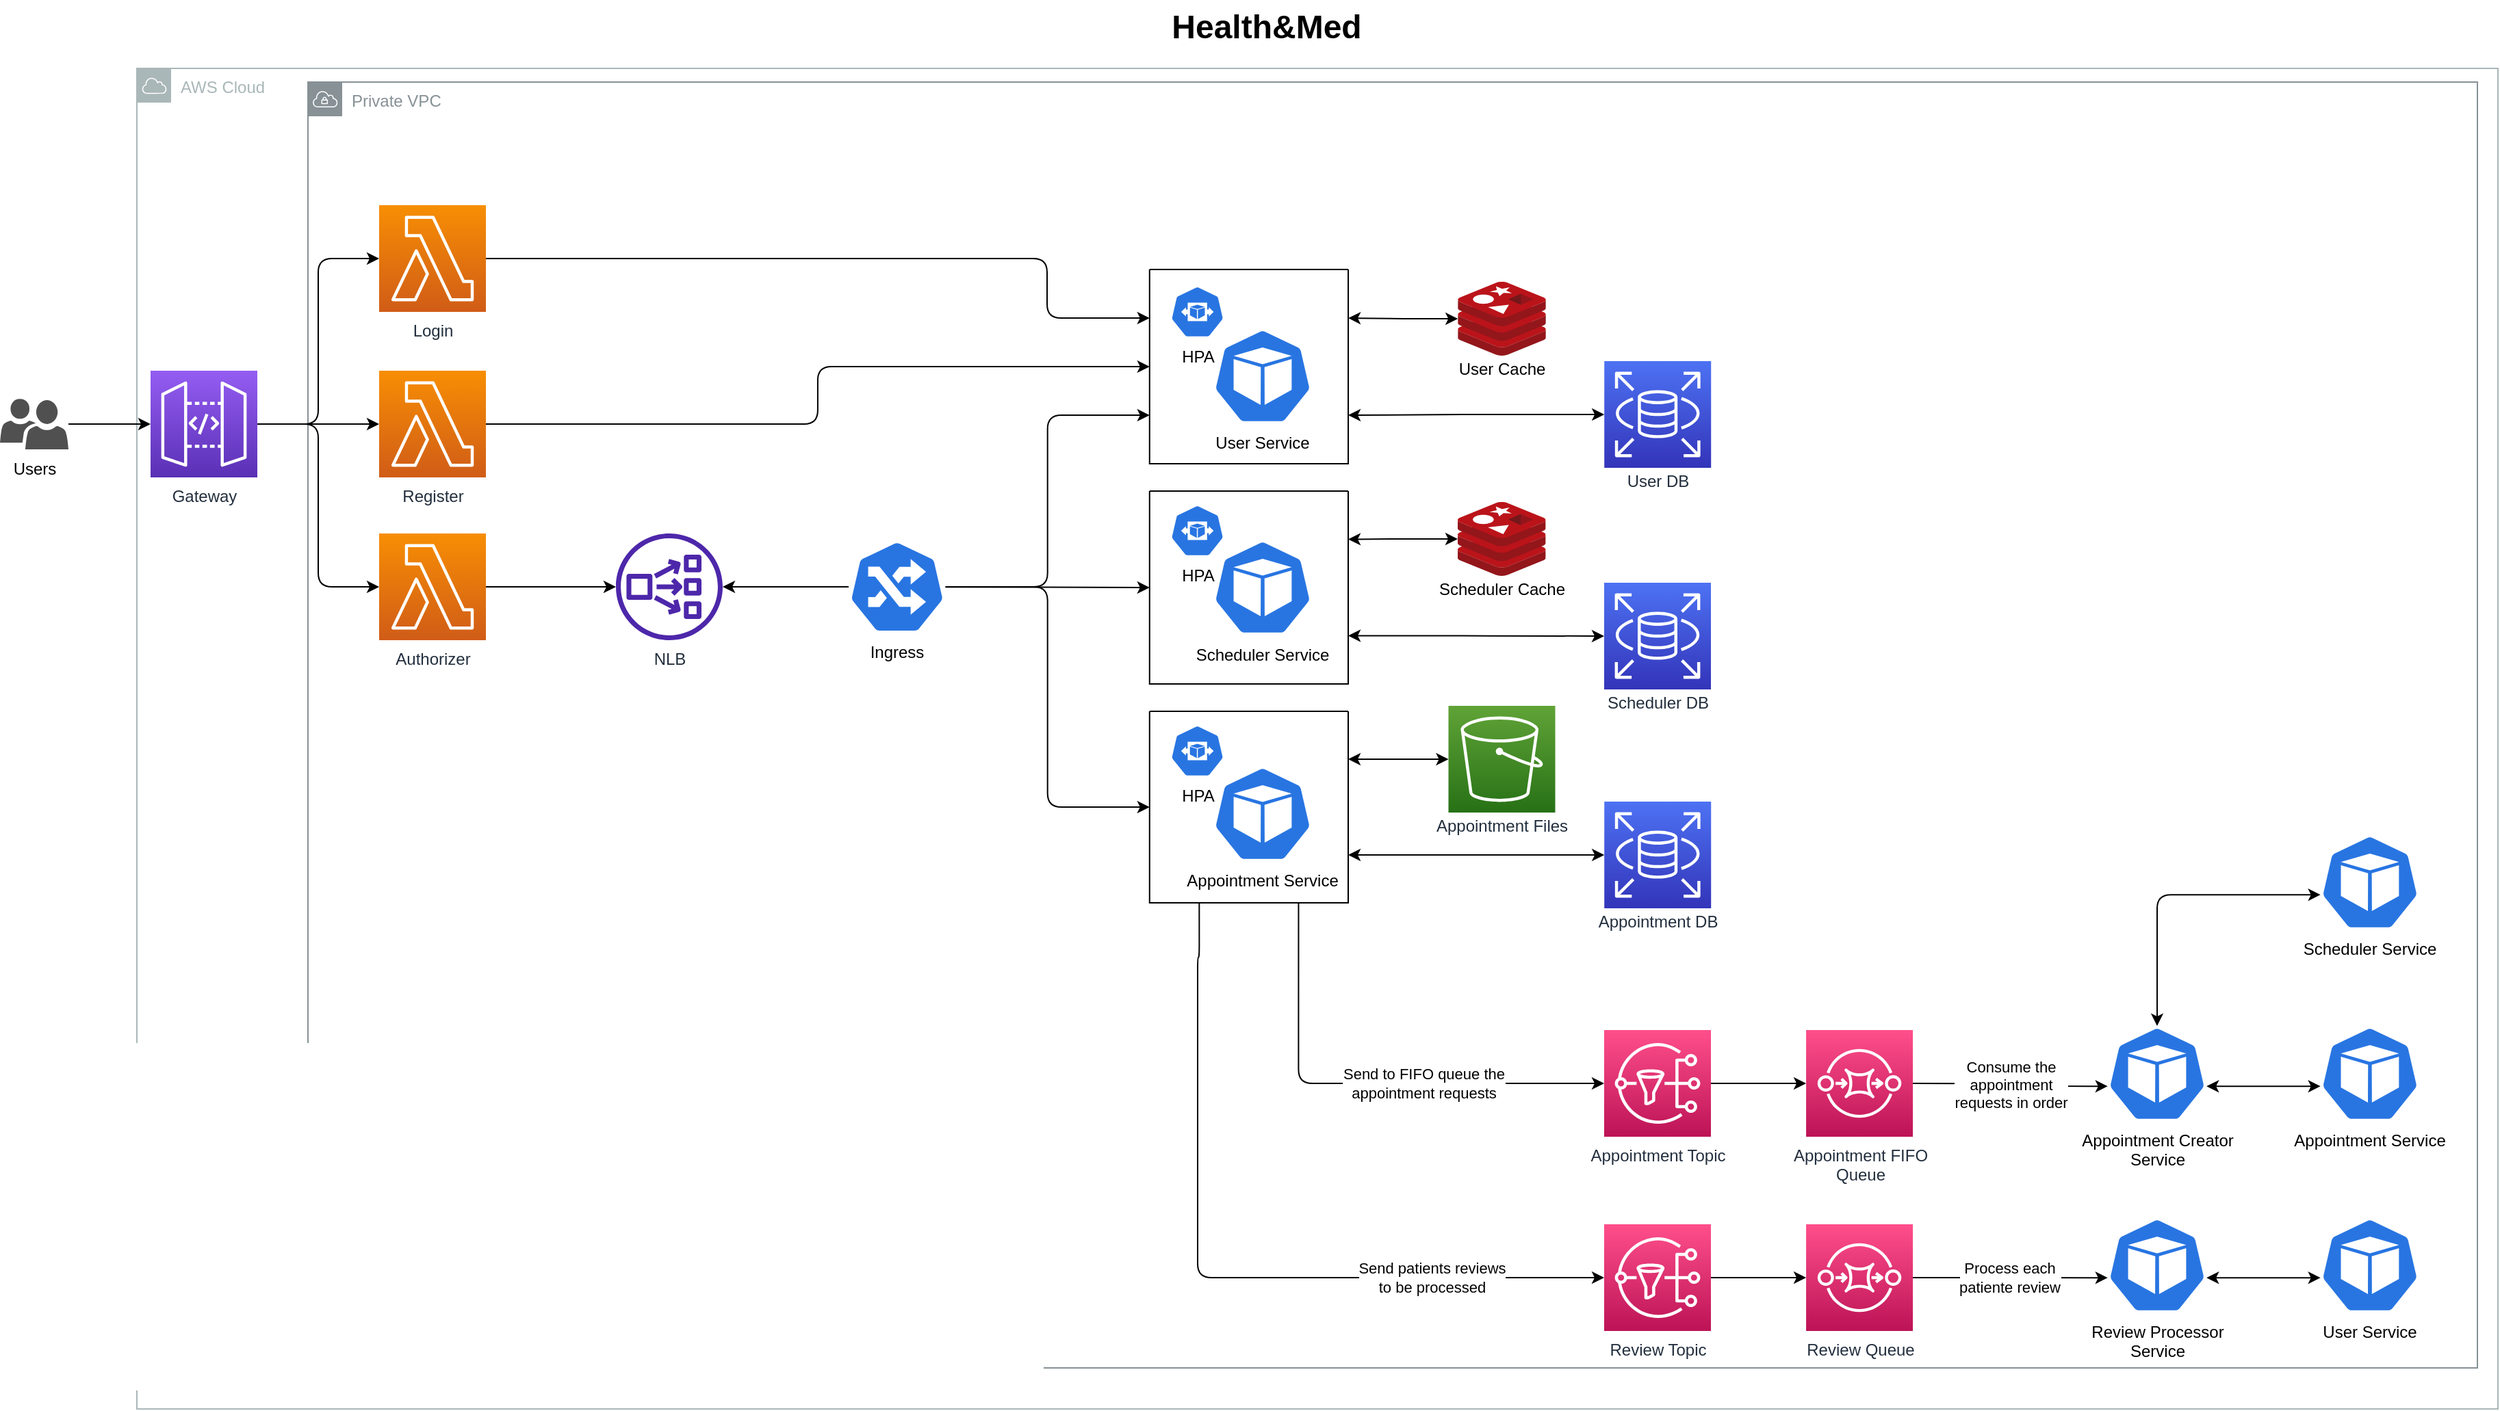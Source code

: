 <mxfile scale="1" border="10">
    <diagram id="gdUvleXatDT4JzoaOzgu" name="Arquitetura">
        <mxGraphModel dx="1777" dy="993" grid="1" gridSize="10" guides="1" tooltips="1" connect="1" arrows="1" fold="1" page="1" pageScale="1" pageWidth="850" pageHeight="1100" background="#ffffff" math="0" shadow="0">
            <root>
                <mxCell id="0"/>
                <mxCell id="1" parent="0"/>
                <mxCell id="h52EhWeXdkFsN7Ld-P_R-19" value="AWS Cloud" style="sketch=0;outlineConnect=0;gradientColor=none;html=1;whiteSpace=wrap;fontSize=12;fontStyle=0;shape=mxgraph.aws4.group;grIcon=mxgraph.aws4.group_aws_cloud;strokeColor=#AAB7B8;fillColor=none;verticalAlign=top;align=left;spacingLeft=30;fontColor=#AAB7B8;dashed=0;labelBackgroundColor=default;rounded=1;movable=1;resizable=1;rotatable=1;deletable=1;editable=1;connectable=1;" parent="1" vertex="1">
                    <mxGeometry x="125" y="50" width="1725" height="980" as="geometry"/>
                </mxCell>
                <mxCell id="h52EhWeXdkFsN7Ld-P_R-20" value="Private VPC" style="sketch=0;outlineConnect=0;gradientColor=none;html=1;whiteSpace=wrap;fontSize=12;fontStyle=0;shape=mxgraph.aws4.group;grIcon=mxgraph.aws4.group_vpc;strokeColor=#879196;fillColor=none;verticalAlign=top;align=left;spacingLeft=30;fontColor=#879196;dashed=0;labelBackgroundColor=default;rounded=1;movable=1;resizable=1;rotatable=1;deletable=1;editable=1;connectable=1;" parent="1" vertex="1">
                    <mxGeometry x="250" y="60" width="1585" height="940" as="geometry"/>
                </mxCell>
                <mxCell id="2" value="Health&amp;amp;Med" style="text;strokeColor=none;fillColor=none;html=1;fontSize=24;fontStyle=1;verticalAlign=middle;align=center;rounded=1;" parent="1" vertex="1">
                    <mxGeometry x="900" width="100" height="40" as="geometry"/>
                </mxCell>
                <mxCell id="h52EhWeXdkFsN7Ld-P_R-56" style="edgeStyle=orthogonalEdgeStyle;curved=1;html=1;entryX=0;entryY=0.5;entryDx=0;entryDy=0;entryPerimeter=0;rounded=1;" parent="1" source="h52EhWeXdkFsN7Ld-P_R-12" target="h52EhWeXdkFsN7Ld-P_R-22" edge="1">
                    <mxGeometry relative="1" as="geometry"/>
                </mxCell>
                <mxCell id="h52EhWeXdkFsN7Ld-P_R-12" value="Users" style="sketch=0;pointerEvents=1;shadow=0;dashed=0;html=1;strokeColor=none;labelPosition=center;verticalLabelPosition=bottom;verticalAlign=top;align=center;fillColor=#505050;shape=mxgraph.mscae.intune.user_group;labelBackgroundColor=default;rounded=1;" parent="1" vertex="1">
                    <mxGeometry x="25" y="291.5" width="50" height="37" as="geometry"/>
                </mxCell>
                <mxCell id="h52EhWeXdkFsN7Ld-P_R-26" style="edgeStyle=orthogonalEdgeStyle;curved=1;html=1;entryX=0;entryY=0.5;entryDx=0;entryDy=0;entryPerimeter=0;rounded=1;" parent="1" source="h52EhWeXdkFsN7Ld-P_R-22" target="h52EhWeXdkFsN7Ld-P_R-23" edge="1">
                    <mxGeometry relative="1" as="geometry"/>
                </mxCell>
                <mxCell id="h52EhWeXdkFsN7Ld-P_R-27" style="edgeStyle=orthogonalEdgeStyle;html=1;entryX=0;entryY=0.5;entryDx=0;entryDy=0;entryPerimeter=0;rounded=1;" parent="1" source="h52EhWeXdkFsN7Ld-P_R-22" target="h52EhWeXdkFsN7Ld-P_R-25" edge="1">
                    <mxGeometry relative="1" as="geometry"/>
                </mxCell>
                <mxCell id="h52EhWeXdkFsN7Ld-P_R-28" style="edgeStyle=orthogonalEdgeStyle;html=1;entryX=0;entryY=0.5;entryDx=0;entryDy=0;entryPerimeter=0;rounded=1;" parent="1" source="h52EhWeXdkFsN7Ld-P_R-22" target="h52EhWeXdkFsN7Ld-P_R-24" edge="1">
                    <mxGeometry relative="1" as="geometry"/>
                </mxCell>
                <mxCell id="h52EhWeXdkFsN7Ld-P_R-22" value="Gateway" style="sketch=0;points=[[0,0,0],[0.25,0,0],[0.5,0,0],[0.75,0,0],[1,0,0],[0,1,0],[0.25,1,0],[0.5,1,0],[0.75,1,0],[1,1,0],[0,0.25,0],[0,0.5,0],[0,0.75,0],[1,0.25,0],[1,0.5,0],[1,0.75,0]];outlineConnect=0;fontColor=#232F3E;gradientColor=#945DF2;gradientDirection=north;fillColor=#5A30B5;strokeColor=#ffffff;dashed=0;verticalLabelPosition=bottom;verticalAlign=top;align=center;html=1;fontSize=12;fontStyle=0;aspect=fixed;shape=mxgraph.aws4.resourceIcon;resIcon=mxgraph.aws4.api_gateway;labelBackgroundColor=default;rounded=1;" parent="1" vertex="1">
                    <mxGeometry x="135" y="271" width="78" height="78" as="geometry"/>
                </mxCell>
                <mxCell id="54" style="edgeStyle=orthogonalEdgeStyle;rounded=1;html=1;entryX=0;entryY=0.5;entryDx=0;entryDy=0;startArrow=none;startFill=0;" parent="1" source="h52EhWeXdkFsN7Ld-P_R-23" target="51" edge="1">
                    <mxGeometry relative="1" as="geometry"/>
                </mxCell>
                <mxCell id="h52EhWeXdkFsN7Ld-P_R-23" value="Register" style="sketch=0;points=[[0,0,0],[0.25,0,0],[0.5,0,0],[0.75,0,0],[1,0,0],[0,1,0],[0.25,1,0],[0.5,1,0],[0.75,1,0],[1,1,0],[0,0.25,0],[0,0.5,0],[0,0.75,0],[1,0.25,0],[1,0.5,0],[1,0.75,0]];outlineConnect=0;fontColor=#232F3E;gradientColor=#F78E04;gradientDirection=north;fillColor=#D05C17;strokeColor=#ffffff;dashed=0;verticalLabelPosition=bottom;verticalAlign=top;align=center;html=1;fontSize=12;fontStyle=0;aspect=fixed;shape=mxgraph.aws4.resourceIcon;resIcon=mxgraph.aws4.lambda;labelBackgroundColor=default;rounded=1;" parent="1" vertex="1">
                    <mxGeometry x="302" y="271" width="78" height="78" as="geometry"/>
                </mxCell>
                <mxCell id="h52EhWeXdkFsN7Ld-P_R-34" style="edgeStyle=orthogonalEdgeStyle;curved=1;html=1;rounded=1;" parent="1" source="h52EhWeXdkFsN7Ld-P_R-24" target="h52EhWeXdkFsN7Ld-P_R-32" edge="1">
                    <mxGeometry relative="1" as="geometry"/>
                </mxCell>
                <mxCell id="h52EhWeXdkFsN7Ld-P_R-24" value="Authorizer" style="sketch=0;points=[[0,0,0],[0.25,0,0],[0.5,0,0],[0.75,0,0],[1,0,0],[0,1,0],[0.25,1,0],[0.5,1,0],[0.75,1,0],[1,1,0],[0,0.25,0],[0,0.5,0],[0,0.75,0],[1,0.25,0],[1,0.5,0],[1,0.75,0]];outlineConnect=0;fontColor=#232F3E;gradientColor=#F78E04;gradientDirection=north;fillColor=#D05C17;strokeColor=#ffffff;dashed=0;verticalLabelPosition=bottom;verticalAlign=top;align=center;html=1;fontSize=12;fontStyle=0;aspect=fixed;shape=mxgraph.aws4.resourceIcon;resIcon=mxgraph.aws4.lambda;labelBackgroundColor=default;rounded=1;" parent="1" vertex="1">
                    <mxGeometry x="302" y="390" width="78" height="78" as="geometry"/>
                </mxCell>
                <mxCell id="69" style="edgeStyle=orthogonalEdgeStyle;rounded=1;html=1;entryX=0;entryY=0.25;entryDx=0;entryDy=0;startArrow=none;startFill=0;" parent="1" source="h52EhWeXdkFsN7Ld-P_R-25" target="51" edge="1">
                    <mxGeometry relative="1" as="geometry">
                        <Array as="points">
                            <mxPoint x="790" y="189"/>
                            <mxPoint x="790" y="233"/>
                        </Array>
                    </mxGeometry>
                </mxCell>
                <mxCell id="h52EhWeXdkFsN7Ld-P_R-25" value="Login" style="sketch=0;points=[[0,0,0],[0.25,0,0],[0.5,0,0],[0.75,0,0],[1,0,0],[0,1,0],[0.25,1,0],[0.5,1,0],[0.75,1,0],[1,1,0],[0,0.25,0],[0,0.5,0],[0,0.75,0],[1,0.25,0],[1,0.5,0],[1,0.75,0]];outlineConnect=0;fontColor=#232F3E;gradientColor=#F78E04;gradientDirection=north;fillColor=#D05C17;strokeColor=#ffffff;dashed=0;verticalLabelPosition=bottom;verticalAlign=top;align=center;html=1;fontSize=12;fontStyle=0;aspect=fixed;shape=mxgraph.aws4.resourceIcon;resIcon=mxgraph.aws4.lambda;labelBackgroundColor=default;rounded=1;" parent="1" vertex="1">
                    <mxGeometry x="302" y="150" width="78" height="78" as="geometry"/>
                </mxCell>
                <mxCell id="h52EhWeXdkFsN7Ld-P_R-32" value="NLB" style="sketch=0;outlineConnect=0;fontColor=#232F3E;gradientColor=none;fillColor=#4D27AA;strokeColor=none;dashed=0;verticalLabelPosition=bottom;verticalAlign=top;align=center;html=1;fontSize=12;fontStyle=0;aspect=fixed;pointerEvents=1;shape=mxgraph.aws4.network_load_balancer;labelBackgroundColor=default;rounded=1;" parent="1" vertex="1">
                    <mxGeometry x="475" y="390" width="78" height="78" as="geometry"/>
                </mxCell>
                <mxCell id="53" style="edgeStyle=orthogonalEdgeStyle;html=1;entryX=0;entryY=0.75;entryDx=0;entryDy=0;startArrow=none;startFill=0;rounded=1;" parent="1" source="h52EhWeXdkFsN7Ld-P_R-35" target="51" edge="1">
                    <mxGeometry relative="1" as="geometry"/>
                </mxCell>
                <mxCell id="57" style="rounded=1;html=1;entryX=0;entryY=0.5;entryDx=0;entryDy=0;startArrow=none;startFill=0;" parent="1" source="h52EhWeXdkFsN7Ld-P_R-35" target="56" edge="1">
                    <mxGeometry relative="1" as="geometry"/>
                </mxCell>
                <mxCell id="65" style="edgeStyle=orthogonalEdgeStyle;rounded=1;html=1;entryX=0;entryY=0.5;entryDx=0;entryDy=0;startArrow=none;startFill=0;" parent="1" source="h52EhWeXdkFsN7Ld-P_R-35" target="62" edge="1">
                    <mxGeometry relative="1" as="geometry"/>
                </mxCell>
                <mxCell id="68" style="edgeStyle=orthogonalEdgeStyle;rounded=1;html=1;startArrow=none;startFill=0;" parent="1" source="h52EhWeXdkFsN7Ld-P_R-35" target="h52EhWeXdkFsN7Ld-P_R-32" edge="1">
                    <mxGeometry relative="1" as="geometry"/>
                </mxCell>
                <mxCell id="h52EhWeXdkFsN7Ld-P_R-35" value="Ingress" style="sketch=0;html=1;dashed=0;whitespace=wrap;fillColor=#2875E2;strokeColor=#ffffff;points=[[0.005,0.63,0],[0.1,0.2,0],[0.9,0.2,0],[0.5,0,0],[0.995,0.63,0],[0.72,0.99,0],[0.5,1,0],[0.28,0.99,0]];verticalLabelPosition=bottom;align=center;verticalAlign=top;shape=mxgraph.kubernetes.icon;prIcon=ing;labelBackgroundColor=default;rounded=1;" parent="1" vertex="1">
                    <mxGeometry x="645" y="395" width="70.83" height="68" as="geometry"/>
                </mxCell>
                <mxCell id="h52EhWeXdkFsN7Ld-P_R-50" value="Send to FIFO queue the&lt;br&gt;appointment requests" style="edgeStyle=orthogonalEdgeStyle;html=1;entryX=0;entryY=0.5;entryDx=0;entryDy=0;entryPerimeter=0;rounded=1;exitX=0.75;exitY=1;exitDx=0;exitDy=0;" parent="1" source="62" target="h52EhWeXdkFsN7Ld-P_R-49" edge="1">
                    <mxGeometry x="0.258" relative="1" as="geometry">
                        <mxPoint as="offset"/>
                    </mxGeometry>
                </mxCell>
                <mxCell id="43" value="Send patients reviews&lt;br&gt;to be processed" style="edgeStyle=orthogonalEdgeStyle;html=1;entryX=0;entryY=0.5;entryDx=0;entryDy=0;entryPerimeter=0;startArrow=none;startFill=0;endArrow=classic;endFill=1;exitX=0.25;exitY=1;exitDx=0;exitDy=0;" parent="1" source="62" target="22" edge="1">
                    <mxGeometry x="0.56" relative="1" as="geometry">
                        <Array as="points">
                            <mxPoint x="900" y="700"/>
                            <mxPoint x="900" y="934"/>
                        </Array>
                        <mxPoint as="offset"/>
                    </mxGeometry>
                </mxCell>
                <mxCell id="h52EhWeXdkFsN7Ld-P_R-45" value="Scheduler DB" style="sketch=0;points=[[0,0,0],[0.25,0,0],[0.5,0,0],[0.75,0,0],[1,0,0],[0,1,0],[0.25,1,0],[0.5,1,0],[0.75,1,0],[1,1,0],[0,0.25,0],[0,0.5,0],[0,0.75,0],[1,0.25,0],[1,0.5,0],[1,0.75,0]];outlineConnect=0;fontColor=#232F3E;gradientColor=#4D72F3;gradientDirection=north;fillColor=#3334B9;strokeColor=#ffffff;dashed=0;verticalLabelPosition=bottom;verticalAlign=top;align=center;html=1;fontSize=12;fontStyle=0;aspect=fixed;shape=mxgraph.aws4.resourceIcon;resIcon=mxgraph.aws4.rds;labelBackgroundColor=default;rounded=1;spacingTop=-4;" parent="1" vertex="1">
                    <mxGeometry x="1197" y="426" width="78" height="78" as="geometry"/>
                </mxCell>
                <mxCell id="17" style="edgeStyle=none;html=1;entryX=0;entryY=0.5;entryDx=0;entryDy=0;entryPerimeter=0;" parent="1" source="h52EhWeXdkFsN7Ld-P_R-49" target="h52EhWeXdkFsN7Ld-P_R-53" edge="1">
                    <mxGeometry relative="1" as="geometry"/>
                </mxCell>
                <mxCell id="h52EhWeXdkFsN7Ld-P_R-49" value="Appointment Topic" style="sketch=0;points=[[0,0,0],[0.25,0,0],[0.5,0,0],[0.75,0,0],[1,0,0],[0,1,0],[0.25,1,0],[0.5,1,0],[0.75,1,0],[1,1,0],[0,0.25,0],[0,0.5,0],[0,0.75,0],[1,0.25,0],[1,0.5,0],[1,0.75,0]];outlineConnect=0;fontColor=#232F3E;gradientColor=#FF4F8B;gradientDirection=north;fillColor=#BC1356;strokeColor=#ffffff;dashed=0;verticalLabelPosition=bottom;verticalAlign=top;align=center;html=1;fontSize=12;fontStyle=0;aspect=fixed;shape=mxgraph.aws4.resourceIcon;resIcon=mxgraph.aws4.sns;labelBackgroundColor=default;rounded=1;" parent="1" vertex="1">
                    <mxGeometry x="1197" y="753" width="78" height="78" as="geometry"/>
                </mxCell>
                <mxCell id="h52EhWeXdkFsN7Ld-P_R-63" value="Consume the&lt;br&gt;appointment&lt;br&gt;requests in order" style="edgeStyle=orthogonalEdgeStyle;curved=1;html=1;entryX=0.005;entryY=0.63;entryDx=0;entryDy=0;entryPerimeter=0;rounded=1;" parent="1" source="h52EhWeXdkFsN7Ld-P_R-53" target="h52EhWeXdkFsN7Ld-P_R-62" edge="1">
                    <mxGeometry relative="1" as="geometry"/>
                </mxCell>
                <mxCell id="h52EhWeXdkFsN7Ld-P_R-53" value="Appointment FIFO&lt;br&gt;Queue" style="sketch=0;points=[[0,0,0],[0.25,0,0],[0.5,0,0],[0.75,0,0],[1,0,0],[0,1,0],[0.25,1,0],[0.5,1,0],[0.75,1,0],[1,1,0],[0,0.25,0],[0,0.5,0],[0,0.75,0],[1,0.25,0],[1,0.5,0],[1,0.75,0]];outlineConnect=0;fontColor=#232F3E;gradientColor=#FF4F8B;gradientDirection=north;fillColor=#BC1356;strokeColor=#ffffff;dashed=0;verticalLabelPosition=bottom;verticalAlign=top;align=center;html=1;fontSize=12;fontStyle=0;aspect=fixed;shape=mxgraph.aws4.resourceIcon;resIcon=mxgraph.aws4.sqs;labelBackgroundColor=default;rounded=1;" parent="1" vertex="1">
                    <mxGeometry x="1344.54" y="753" width="78" height="78" as="geometry"/>
                </mxCell>
                <mxCell id="11" style="edgeStyle=orthogonalEdgeStyle;html=1;entryX=1;entryY=0.25;entryDx=0;entryDy=0;startArrow=classic;startFill=1;rounded=0;" parent="1" source="h52EhWeXdkFsN7Ld-P_R-57" target="51" edge="1">
                    <mxGeometry relative="1" as="geometry"/>
                </mxCell>
                <mxCell id="h52EhWeXdkFsN7Ld-P_R-57" value="User Cache" style="sketch=0;aspect=fixed;html=1;points=[];align=center;image;fontSize=12;image=img/lib/mscae/Cache_Redis_Product.svg;labelBackgroundColor=default;strokeColor=default;spacingTop=-4;rounded=1;" parent="1" vertex="1">
                    <mxGeometry x="1090.105" y="206" width="64.29" height="54" as="geometry"/>
                </mxCell>
                <mxCell id="32" style="edgeStyle=orthogonalEdgeStyle;html=1;entryX=0.005;entryY=0.63;entryDx=0;entryDy=0;entryPerimeter=0;startArrow=classic;startFill=1;endArrow=classic;endFill=1;exitX=0.995;exitY=0.63;exitDx=0;exitDy=0;exitPerimeter=0;" parent="1" source="h52EhWeXdkFsN7Ld-P_R-62" target="31" edge="1">
                    <mxGeometry relative="1" as="geometry"/>
                </mxCell>
                <mxCell id="67" style="edgeStyle=orthogonalEdgeStyle;rounded=1;html=1;entryX=0.005;entryY=0.63;entryDx=0;entryDy=0;entryPerimeter=0;startArrow=classic;startFill=1;exitX=0.5;exitY=0;exitDx=0;exitDy=0;exitPerimeter=0;" parent="1" source="h52EhWeXdkFsN7Ld-P_R-62" target="66" edge="1">
                    <mxGeometry relative="1" as="geometry"/>
                </mxCell>
                <mxCell id="h52EhWeXdkFsN7Ld-P_R-62" value="Appointment Creator&lt;br&gt;Service" style="sketch=0;html=1;dashed=0;whitespace=wrap;fillColor=#2875E2;strokeColor=#ffffff;points=[[0.005,0.63,0],[0.1,0.2,0],[0.9,0.2,0],[0.5,0,0],[0.995,0.63,0],[0.72,0.99,0],[0.5,1,0],[0.28,0.99,0]];verticalLabelPosition=bottom;align=center;verticalAlign=top;shape=mxgraph.kubernetes.icon;prIcon=pod;labelBackgroundColor=default;rounded=1;" parent="1" vertex="1">
                    <mxGeometry x="1564.54" y="750" width="72.92" height="70" as="geometry"/>
                </mxCell>
                <mxCell id="h52EhWeXdkFsN7Ld-P_R-47" value="Appointment DB" style="sketch=0;points=[[0,0,0],[0.25,0,0],[0.5,0,0],[0.75,0,0],[1,0,0],[0,1,0],[0.25,1,0],[0.5,1,0],[0.75,1,0],[1,1,0],[0,0.25,0],[0,0.5,0],[0,0.75,0],[1,0.25,0],[1,0.5,0],[1,0.75,0]];outlineConnect=0;fontColor=#232F3E;gradientColor=#4D72F3;gradientDirection=north;fillColor=#3334B9;strokeColor=#ffffff;dashed=0;verticalLabelPosition=bottom;verticalAlign=top;align=center;html=1;fontSize=12;fontStyle=0;aspect=fixed;shape=mxgraph.aws4.resourceIcon;resIcon=mxgraph.aws4.rds;labelBackgroundColor=default;spacingTop=-4;rounded=1;" parent="1" vertex="1">
                    <mxGeometry x="1197.11" y="586" width="78" height="78" as="geometry"/>
                </mxCell>
                <mxCell id="61" style="edgeStyle=orthogonalEdgeStyle;rounded=1;html=1;entryX=1;entryY=0.25;entryDx=0;entryDy=0;startArrow=classic;startFill=1;" parent="1" source="h52EhWeXdkFsN7Ld-P_R-67" target="56" edge="1">
                    <mxGeometry relative="1" as="geometry"/>
                </mxCell>
                <mxCell id="h52EhWeXdkFsN7Ld-P_R-67" value="Scheduler Cache" style="sketch=0;aspect=fixed;html=1;points=[];align=center;image;fontSize=12;image=img/lib/mscae/Cache_Redis_Product.svg;labelBackgroundColor=default;strokeColor=default;spacingTop=-4;rounded=1;" parent="1" vertex="1">
                    <mxGeometry x="1089.995" y="367" width="64.29" height="54" as="geometry"/>
                </mxCell>
                <mxCell id="52" style="html=1;entryX=1;entryY=0.75;entryDx=0;entryDy=0;startArrow=classic;startFill=1;edgeStyle=orthogonalEdgeStyle;" parent="1" source="h52EhWeXdkFsN7Ld-P_R-29" target="51" edge="1">
                    <mxGeometry relative="1" as="geometry"/>
                </mxCell>
                <mxCell id="h52EhWeXdkFsN7Ld-P_R-29" value="User DB" style="sketch=0;points=[[0,0,0],[0.25,0,0],[0.5,0,0],[0.75,0,0],[1,0,0],[0,1,0],[0.25,1,0],[0.5,1,0],[0.75,1,0],[1,1,0],[0,0.25,0],[0,0.5,0],[0,0.75,0],[1,0.25,0],[1,0.5,0],[1,0.75,0]];outlineConnect=0;fontColor=#232F3E;gradientColor=#4D72F3;gradientDirection=north;fillColor=#3334B9;strokeColor=#ffffff;dashed=0;verticalLabelPosition=bottom;verticalAlign=top;align=center;html=1;fontSize=12;fontStyle=0;aspect=fixed;shape=mxgraph.aws4.resourceIcon;resIcon=mxgraph.aws4.rds;labelBackgroundColor=default;rounded=1;spacingTop=-4;" parent="1" vertex="1">
                    <mxGeometry x="1197.11" y="264" width="78" height="78" as="geometry"/>
                </mxCell>
                <mxCell id="25" style="edgeStyle=orthogonalEdgeStyle;html=1;entryX=0;entryY=0.5;entryDx=0;entryDy=0;entryPerimeter=0;startArrow=none;startFill=0;endArrow=classic;endFill=1;" parent="1" source="22" target="23" edge="1">
                    <mxGeometry relative="1" as="geometry"/>
                </mxCell>
                <mxCell id="22" value="Review Topic" style="sketch=0;points=[[0,0,0],[0.25,0,0],[0.5,0,0],[0.75,0,0],[1,0,0],[0,1,0],[0.25,1,0],[0.5,1,0],[0.75,1,0],[1,1,0],[0,0.25,0],[0,0.5,0],[0,0.75,0],[1,0.25,0],[1,0.5,0],[1,0.75,0]];outlineConnect=0;fontColor=#232F3E;gradientColor=#FF4F8B;gradientDirection=north;fillColor=#BC1356;strokeColor=#ffffff;dashed=0;verticalLabelPosition=bottom;verticalAlign=top;align=center;html=1;fontSize=12;fontStyle=0;aspect=fixed;shape=mxgraph.aws4.resourceIcon;resIcon=mxgraph.aws4.sns;labelBackgroundColor=default;rounded=1;" parent="1" vertex="1">
                    <mxGeometry x="1197" y="895" width="78" height="78" as="geometry"/>
                </mxCell>
                <mxCell id="27" value="Process each&lt;br&gt;patiente review" style="edgeStyle=orthogonalEdgeStyle;html=1;entryX=0.005;entryY=0.63;entryDx=0;entryDy=0;entryPerimeter=0;startArrow=none;startFill=0;endArrow=classic;endFill=1;" parent="1" source="23" target="26" edge="1">
                    <mxGeometry relative="1" as="geometry"/>
                </mxCell>
                <mxCell id="23" value="Review Queue" style="sketch=0;points=[[0,0,0],[0.25,0,0],[0.5,0,0],[0.75,0,0],[1,0,0],[0,1,0],[0.25,1,0],[0.5,1,0],[0.75,1,0],[1,1,0],[0,0.25,0],[0,0.5,0],[0,0.75,0],[1,0.25,0],[1,0.5,0],[1,0.75,0]];outlineConnect=0;fontColor=#232F3E;gradientColor=#FF4F8B;gradientDirection=north;fillColor=#BC1356;strokeColor=#ffffff;dashed=0;verticalLabelPosition=bottom;verticalAlign=top;align=center;html=1;fontSize=12;fontStyle=0;aspect=fixed;shape=mxgraph.aws4.resourceIcon;resIcon=mxgraph.aws4.sqs;labelBackgroundColor=default;rounded=1;" parent="1" vertex="1">
                    <mxGeometry x="1344.54" y="895" width="78" height="78" as="geometry"/>
                </mxCell>
                <mxCell id="34" style="edgeStyle=orthogonalEdgeStyle;html=1;entryX=0.005;entryY=0.63;entryDx=0;entryDy=0;entryPerimeter=0;startArrow=classic;startFill=1;endArrow=classic;endFill=1;exitX=0.995;exitY=0.63;exitDx=0;exitDy=0;exitPerimeter=0;" parent="1" source="26" target="33" edge="1">
                    <mxGeometry relative="1" as="geometry"/>
                </mxCell>
                <mxCell id="26" value="Review Processor&lt;br&gt;Service" style="sketch=0;html=1;dashed=0;whitespace=wrap;fillColor=#2875E2;strokeColor=#ffffff;points=[[0.005,0.63,0],[0.1,0.2,0],[0.9,0.2,0],[0.5,0,0],[0.995,0.63,0],[0.72,0.99,0],[0.5,1,0],[0.28,0.99,0]];verticalLabelPosition=bottom;align=center;verticalAlign=top;shape=mxgraph.kubernetes.icon;prIcon=pod;labelBackgroundColor=default;rounded=1;" parent="1" vertex="1">
                    <mxGeometry x="1564.54" y="890" width="72.92" height="70" as="geometry"/>
                </mxCell>
                <mxCell id="31" value="Appointment Service" style="sketch=0;html=1;dashed=0;whitespace=wrap;fillColor=#2875E2;strokeColor=#ffffff;points=[[0.005,0.63,0],[0.1,0.2,0],[0.9,0.2,0],[0.5,0,0],[0.995,0.63,0],[0.72,0.99,0],[0.5,1,0],[0.28,0.99,0]];verticalLabelPosition=bottom;align=center;verticalAlign=top;shape=mxgraph.kubernetes.icon;prIcon=pod;labelBackgroundColor=default;rounded=1;" parent="1" vertex="1">
                    <mxGeometry x="1720" y="750" width="72.92" height="70" as="geometry"/>
                </mxCell>
                <mxCell id="33" value="User Service" style="sketch=0;html=1;dashed=0;whitespace=wrap;fillColor=#2875E2;strokeColor=#ffffff;points=[[0.005,0.63,0],[0.1,0.2,0],[0.9,0.2,0],[0.5,0,0],[0.995,0.63,0],[0.72,0.99,0],[0.5,1,0],[0.28,0.99,0]];verticalLabelPosition=bottom;align=center;verticalAlign=top;shape=mxgraph.kubernetes.icon;prIcon=pod;labelBackgroundColor=default;rounded=1;" parent="1" vertex="1">
                    <mxGeometry x="1720" y="890" width="72.92" height="70" as="geometry"/>
                </mxCell>
                <mxCell id="3" value="Appointment Files" style="sketch=0;points=[[0,0,0],[0.25,0,0],[0.5,0,0],[0.75,0,0],[1,0,0],[0,1,0],[0.25,1,0],[0.5,1,0],[0.75,1,0],[1,1,0],[0,0.25,0],[0,0.5,0],[0,0.75,0],[1,0.25,0],[1,0.5,0],[1,0.75,0]];outlineConnect=0;fontColor=#232F3E;gradientColor=#60A337;gradientDirection=north;fillColor=#277116;strokeColor=#ffffff;dashed=0;verticalLabelPosition=bottom;verticalAlign=top;align=center;html=1;fontSize=12;fontStyle=0;aspect=fixed;shape=mxgraph.aws4.resourceIcon;resIcon=mxgraph.aws4.s3;labelBackgroundColor=default;spacingTop=-4;" parent="1" vertex="1">
                    <mxGeometry x="1083.25" y="516" width="78" height="78" as="geometry"/>
                </mxCell>
                <mxCell id="51" value="" style="swimlane;startSize=0;" parent="1" vertex="1">
                    <mxGeometry x="864.89" y="197" width="145.14" height="142" as="geometry"/>
                </mxCell>
                <mxCell id="h52EhWeXdkFsN7Ld-P_R-39" value="User Service" style="sketch=0;html=1;dashed=0;whitespace=wrap;fillColor=#2875E2;strokeColor=#ffffff;points=[[0.005,0.63,0],[0.1,0.2,0],[0.9,0.2,0],[0.5,0,0],[0.995,0.63,0],[0.72,0.99,0],[0.5,1,0],[0.28,0.99,0]];verticalLabelPosition=bottom;align=center;verticalAlign=top;shape=mxgraph.kubernetes.icon;prIcon=pod;labelBackgroundColor=default;rounded=1;" parent="51" vertex="1">
                    <mxGeometry x="46.14" y="43" width="72.92" height="70" as="geometry"/>
                </mxCell>
                <mxCell id="47" value="HPA" style="sketch=0;html=1;dashed=0;whitespace=wrap;fillColor=#2875E2;strokeColor=#ffffff;points=[[0.005,0.63,0],[0.1,0.2,0],[0.9,0.2,0],[0.5,0,0],[0.995,0.63,0],[0.72,0.99,0],[0.5,1,0],[0.28,0.99,0]];verticalLabelPosition=bottom;align=center;verticalAlign=top;shape=mxgraph.kubernetes.icon;prIcon=hpa" parent="51" vertex="1">
                    <mxGeometry x="15.14" y="12" width="39.58" height="38" as="geometry"/>
                </mxCell>
                <mxCell id="60" style="edgeStyle=orthogonalEdgeStyle;rounded=1;html=1;exitX=1;exitY=0.75;exitDx=0;exitDy=0;entryX=0;entryY=0.5;entryDx=0;entryDy=0;entryPerimeter=0;startArrow=classic;startFill=1;" parent="1" source="56" target="h52EhWeXdkFsN7Ld-P_R-45" edge="1">
                    <mxGeometry relative="1" as="geometry"/>
                </mxCell>
                <mxCell id="56" value="" style="swimlane;startSize=0;" parent="1" vertex="1">
                    <mxGeometry x="864.89" y="359" width="145.11" height="141" as="geometry"/>
                </mxCell>
                <mxCell id="h52EhWeXdkFsN7Ld-P_R-38" value="Scheduler Service" style="sketch=0;html=1;dashed=0;whitespace=wrap;fillColor=#2875E2;strokeColor=#ffffff;points=[[0.005,0.63,0],[0.1,0.2,0],[0.9,0.2,0],[0.5,0,0],[0.995,0.63,0],[0.72,0.99,0],[0.5,1,0],[0.28,0.99,0]];verticalLabelPosition=bottom;align=center;verticalAlign=top;shape=mxgraph.kubernetes.icon;prIcon=pod;labelBackgroundColor=default;rounded=1;" parent="56" vertex="1">
                    <mxGeometry x="46.14" y="35.5" width="72.92" height="70" as="geometry"/>
                </mxCell>
                <mxCell id="46" value="HPA" style="sketch=0;html=1;dashed=0;whitespace=wrap;fillColor=#2875E2;strokeColor=#ffffff;points=[[0.005,0.63,0],[0.1,0.2,0],[0.9,0.2,0],[0.5,0,0],[0.995,0.63,0],[0.72,0.99,0],[0.5,1,0],[0.28,0.99,0]];verticalLabelPosition=bottom;align=center;verticalAlign=top;shape=mxgraph.kubernetes.icon;prIcon=hpa" parent="56" vertex="1">
                    <mxGeometry x="15.11" y="10" width="39.58" height="38" as="geometry"/>
                </mxCell>
                <mxCell id="63" style="edgeStyle=orthogonalEdgeStyle;rounded=0;html=1;exitX=1;exitY=0.25;exitDx=0;exitDy=0;entryX=0;entryY=0.5;entryDx=0;entryDy=0;entryPerimeter=0;startArrow=classic;startFill=1;" parent="1" source="62" target="3" edge="1">
                    <mxGeometry relative="1" as="geometry"/>
                </mxCell>
                <mxCell id="64" style="edgeStyle=orthogonalEdgeStyle;rounded=0;html=1;exitX=1;exitY=0.75;exitDx=0;exitDy=0;entryX=0;entryY=0.5;entryDx=0;entryDy=0;entryPerimeter=0;startArrow=classic;startFill=1;" parent="1" source="62" target="h52EhWeXdkFsN7Ld-P_R-47" edge="1">
                    <mxGeometry relative="1" as="geometry"/>
                </mxCell>
                <mxCell id="62" value="" style="swimlane;startSize=0;" parent="1" vertex="1">
                    <mxGeometry x="864.89" y="520" width="145.11" height="140" as="geometry"/>
                </mxCell>
                <mxCell id="h52EhWeXdkFsN7Ld-P_R-40" value="Appointment Service" style="sketch=0;html=1;dashed=0;whitespace=wrap;fillColor=#2875E2;strokeColor=#ffffff;points=[[0.005,0.63,0],[0.1,0.2,0],[0.9,0.2,0],[0.5,0,0],[0.995,0.63,0],[0.72,0.99,0],[0.5,1,0],[0.28,0.99,0]];verticalLabelPosition=bottom;align=center;verticalAlign=top;shape=mxgraph.kubernetes.icon;prIcon=pod;labelBackgroundColor=default;rounded=1;" parent="62" vertex="1">
                    <mxGeometry x="46.14" y="40" width="72.92" height="70" as="geometry"/>
                </mxCell>
                <mxCell id="45" value="HPA" style="sketch=0;html=1;dashed=0;whitespace=wrap;fillColor=#2875E2;strokeColor=#ffffff;points=[[0.005,0.63,0],[0.1,0.2,0],[0.9,0.2,0],[0.5,0,0],[0.995,0.63,0],[0.72,0.99,0],[0.5,1,0],[0.28,0.99,0]];verticalLabelPosition=bottom;align=center;verticalAlign=top;shape=mxgraph.kubernetes.icon;prIcon=hpa" parent="62" vertex="1">
                    <mxGeometry x="15.11" y="10" width="39.58" height="38" as="geometry"/>
                </mxCell>
                <mxCell id="66" value="Scheduler Service" style="sketch=0;html=1;dashed=0;whitespace=wrap;fillColor=#2875E2;strokeColor=#ffffff;points=[[0.005,0.63,0],[0.1,0.2,0],[0.9,0.2,0],[0.5,0,0],[0.995,0.63,0],[0.72,0.99,0],[0.5,1,0],[0.28,0.99,0]];verticalLabelPosition=bottom;align=center;verticalAlign=top;shape=mxgraph.kubernetes.icon;prIcon=pod;labelBackgroundColor=default;rounded=1;spacingTop=0;" parent="1" vertex="1">
                    <mxGeometry x="1720" y="610" width="72.92" height="70" as="geometry"/>
                </mxCell>
            </root>
        </mxGraphModel>
    </diagram>
</mxfile>